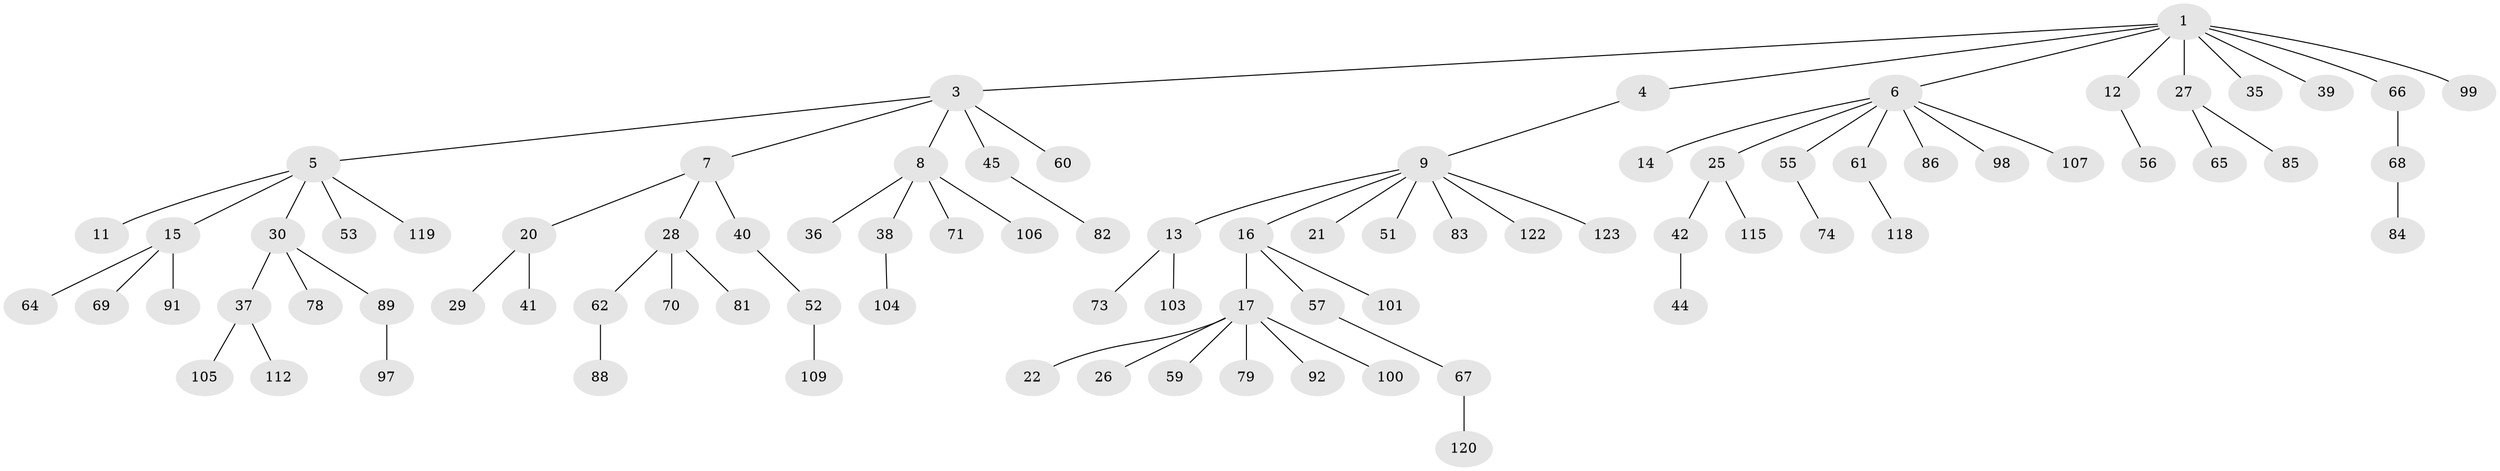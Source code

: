 // Generated by graph-tools (version 1.1) at 2025/24/03/03/25 07:24:04]
// undirected, 84 vertices, 83 edges
graph export_dot {
graph [start="1"]
  node [color=gray90,style=filled];
  1 [super="+2"];
  3;
  4;
  5 [super="+33"];
  6 [super="+47"];
  7 [super="+10"];
  8 [super="+32"];
  9 [super="+19"];
  11;
  12;
  13 [super="+50"];
  14;
  15 [super="+43"];
  16 [super="+24"];
  17 [super="+18"];
  20 [super="+23"];
  21;
  22 [super="+49"];
  25 [super="+34"];
  26;
  27 [super="+31"];
  28 [super="+54"];
  29;
  30;
  35;
  36 [super="+121"];
  37 [super="+46"];
  38 [super="+77"];
  39;
  40 [super="+48"];
  41 [super="+75"];
  42 [super="+102"];
  44;
  45 [super="+80"];
  51;
  52;
  53;
  55;
  56 [super="+76"];
  57 [super="+58"];
  59 [super="+87"];
  60 [super="+72"];
  61 [super="+117"];
  62 [super="+63"];
  64;
  65 [super="+116"];
  66;
  67 [super="+95"];
  68 [super="+94"];
  69;
  70;
  71;
  73 [super="+90"];
  74 [super="+108"];
  78;
  79;
  81;
  82;
  83 [super="+96"];
  84;
  85;
  86;
  88;
  89 [super="+93"];
  91;
  92 [super="+114"];
  97;
  98;
  99 [super="+110"];
  100;
  101;
  103;
  104;
  105;
  106;
  107 [super="+111"];
  109 [super="+113"];
  112;
  115;
  118;
  119;
  120;
  122;
  123;
  1 -- 3;
  1 -- 4;
  1 -- 6;
  1 -- 27;
  1 -- 66;
  1 -- 99;
  1 -- 35;
  1 -- 12;
  1 -- 39;
  3 -- 5;
  3 -- 7;
  3 -- 8;
  3 -- 45;
  3 -- 60;
  4 -- 9;
  5 -- 11;
  5 -- 15;
  5 -- 30;
  5 -- 53;
  5 -- 119;
  6 -- 14;
  6 -- 25;
  6 -- 55;
  6 -- 86;
  6 -- 98;
  6 -- 107;
  6 -- 61;
  7 -- 40;
  7 -- 20;
  7 -- 28;
  8 -- 38;
  8 -- 71;
  8 -- 106;
  8 -- 36;
  9 -- 13;
  9 -- 16;
  9 -- 21;
  9 -- 51;
  9 -- 83;
  9 -- 122;
  9 -- 123;
  12 -- 56;
  13 -- 73;
  13 -- 103;
  15 -- 64;
  15 -- 69;
  15 -- 91;
  16 -- 17;
  16 -- 101;
  16 -- 57;
  17 -- 26;
  17 -- 59;
  17 -- 79;
  17 -- 100;
  17 -- 92;
  17 -- 22;
  20 -- 41;
  20 -- 29;
  25 -- 115;
  25 -- 42;
  27 -- 65;
  27 -- 85;
  28 -- 62;
  28 -- 81;
  28 -- 70;
  30 -- 37;
  30 -- 78;
  30 -- 89;
  37 -- 112;
  37 -- 105;
  38 -- 104;
  40 -- 52;
  42 -- 44;
  45 -- 82;
  52 -- 109;
  55 -- 74;
  57 -- 67;
  61 -- 118;
  62 -- 88;
  66 -- 68;
  67 -- 120;
  68 -- 84;
  89 -- 97;
}
